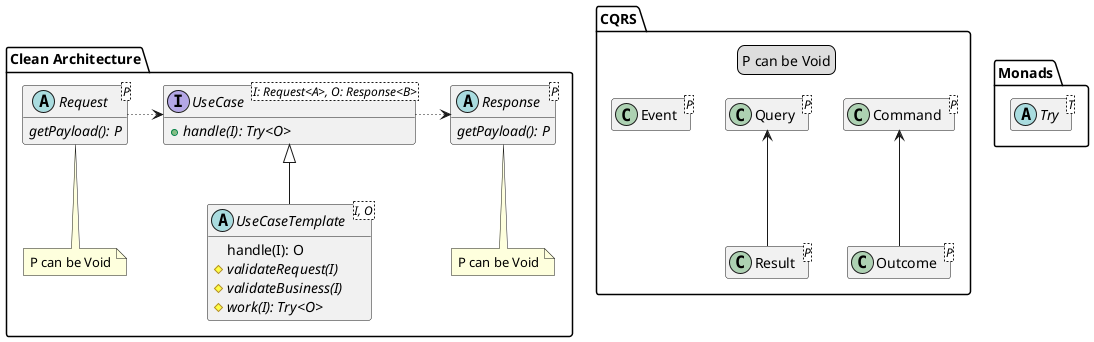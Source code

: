 @startuml clean_arch
hide empty members

package CQRS {
  class Command<P>
  class Query<P>
  class Event<P>
  class Outcome<P>
  class Result<P>
  Command <-- Outcome
  Query <-- Result

  legend
  P can be Void
  endlegend
}

package "Clean Architecture" {
  abstract class Request<P> {
    {abstract} getPayload(): P
  }
  abstract class Response<P> {
    {abstract} getPayload(): P
  }
  note bottom of Request : P can be Void
  note bottom of Response : P can be Void
  interface UseCase<I: Request<A>, O: Response<B>> {
    {abstract} +handle(I): Try<O>
  }
  abstract class UseCaseTemplate<I, O> {
    handle(I): O
    {abstract} #validateRequest(I)
    {abstract} #validateBusiness(I)
    {abstract} #work(I): Try<O>
  }
  ' note bottom of UseCaseTemplate : handle() uses Try pattern
  UseCase <|-- UseCaseTemplate

  Request .[dotted]right.> UseCase
  UseCase .[dotted]right.> Response
}
package Monads {
  abstract class Try<T>
}

@enduml
